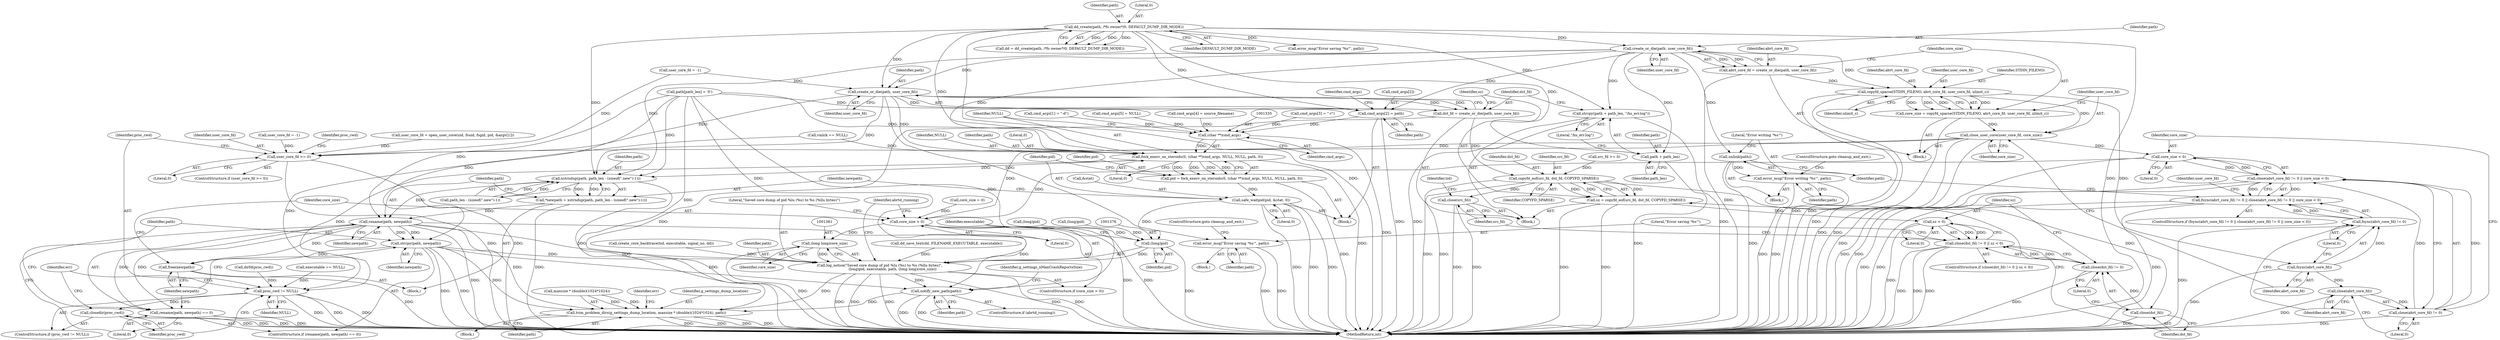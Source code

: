digraph "0_abrt_3c1b60cfa62d39e5fff5a53a5bc53dae189e740e@API" {
"1001148" [label="(Call,create_or_die(path, user_core_fd))"];
"1000775" [label="(Call,dd_create(path, /*fs owner*/0, DEFAULT_DUMP_DIR_MODE))"];
"1001146" [label="(Call,abrt_core_fd = create_or_die(path, user_core_fd))"];
"1001153" [label="(Call,copyfd_sparse(STDIN_FILENO, abrt_core_fd, user_core_fd, ulimit_c))"];
"1001151" [label="(Call,core_size = copyfd_sparse(STDIN_FILENO, abrt_core_fd, user_core_fd, ulimit_c))"];
"1001158" [label="(Call,close_user_core(user_core_fd, core_size))"];
"1001172" [label="(Call,core_size < 0)"];
"1001167" [label="(Call,close(abrt_core_fd) != 0 || core_size < 0)"];
"1001162" [label="(Call,fsync(abrt_core_fd) != 0 || close(abrt_core_fd) != 0 || core_size < 0)"];
"1001370" [label="(Call,core_size > 0)"];
"1001380" [label="(Call,(long long)core_size)"];
"1001373" [label="(Call,log_notice(\"Saved core dump of pid %lu (%s) to %s (%llu bytes)\",\n                       (long)pid, executable, path, (long long)core_size))"];
"1001385" [label="(Call,notify_new_path(path))"];
"1001403" [label="(Call,trim_problem_dirs(g_settings_dump_location, maxsize * (double)(1024*1024), path))"];
"1001429" [label="(Call,user_core_fd >= 0)"];
"1001164" [label="(Call,fsync(abrt_core_fd))"];
"1001163" [label="(Call,fsync(abrt_core_fd) != 0)"];
"1001169" [label="(Call,close(abrt_core_fd))"];
"1001168" [label="(Call,close(abrt_core_fd) != 0)"];
"1001176" [label="(Call,unlink(path))"];
"1001178" [label="(Call,error_msg(\"Error writing '%s'\", path))"];
"1001234" [label="(Call,strcpy(path + path_len, \"/hs_err.log\"))"];
"1001235" [label="(Call,path + path_len)"];
"1001242" [label="(Call,create_or_die(path, user_core_fd))"];
"1001240" [label="(Call,dst_fd = create_or_die(path, user_core_fd))"];
"1001248" [label="(Call,copyfd_eof(src_fd, dst_fd, COPYFD_SPARSE))"];
"1001246" [label="(Call,sz = copyfd_eof(src_fd, dst_fd, COPYFD_SPARSE))"];
"1001258" [label="(Call,sz < 0)"];
"1001253" [label="(Call,close(dst_fd) != 0 || sz < 0)"];
"1001255" [label="(Call,close(dst_fd))"];
"1001254" [label="(Call,close(dst_fd) != 0)"];
"1001266" [label="(Call,close(src_fd))"];
"1001262" [label="(Call,error_msg(\"Error saving '%s'\", path))"];
"1001309" [label="(Call,cmd_args[2] = path)"];
"1001334" [label="(Call,(char **)cmd_args)"];
"1001332" [label="(Call,fork_execv_on_steroids(0, (char **)cmd_args, NULL, NULL, path, 0))"];
"1001330" [label="(Call,pid = fork_execv_on_steroids(0, (char **)cmd_args, NULL, NULL, path, 0))"];
"1001342" [label="(Call,safe_waitpid(pid, &stat, 0))"];
"1001375" [label="(Call,(long)pid)"];
"1001350" [label="(Call,xstrndup(path, path_len - (sizeof(\".new\")-1)))"];
"1001348" [label="(Call,*newpath = xstrndup(path, path_len - (sizeof(\".new\")-1)))"];
"1001360" [label="(Call,rename(path, newpath))"];
"1001359" [label="(Call,rename(path, newpath) == 0)"];
"1001364" [label="(Call,strcpy(path, newpath))"];
"1001367" [label="(Call,free(newpath))"];
"1001438" [label="(Call,proc_cwd != NULL)"];
"1001441" [label="(Call,closedir(proc_cwd))"];
"1000773" [label="(Call,dd = dd_create(path, /*fs owner*/0, DEFAULT_DUMP_DIR_MODE))"];
"1001259" [label="(Identifier,sz)"];
"1001258" [label="(Call,sz < 0)"];
"1001352" [label="(Call,path_len - (sizeof(\".new\")-1))"];
"1001349" [label="(Identifier,newpath)"];
"1001264" [label="(Identifier,path)"];
"1001331" [label="(Identifier,pid)"];
"1001378" [label="(Identifier,executable)"];
"1001386" [label="(Identifier,path)"];
"1001284" [label="(Call,path[path_len] = '\0')"];
"1001362" [label="(Identifier,newpath)"];
"1001434" [label="(Identifier,proc_cwd)"];
"1001179" [label="(Literal,\"Error writing '%s'\")"];
"1001178" [label="(Call,error_msg(\"Error writing '%s'\", path))"];
"1001241" [label="(Identifier,dst_fd)"];
"1001248" [label="(Call,copyfd_eof(src_fd, dst_fd, COPYFD_SPARSE))"];
"1001310" [label="(Call,cmd_args[2])"];
"1001257" [label="(Literal,0)"];
"1001271" [label="(Identifier,tid)"];
"1001340" [label="(Literal,0)"];
"1000776" [label="(Identifier,path)"];
"1000992" [label="(Call,dd_save_text(dd, FILENAME_EXECUTABLE, executable))"];
"1001440" [label="(Identifier,NULL)"];
"1001336" [label="(Identifier,cmd_args)"];
"1000777" [label="(Literal,0)"];
"1001181" [label="(ControlStructure,goto cleanup_and_exit;)"];
"1001350" [label="(Call,xstrndup(path, path_len - (sizeof(\".new\")-1)))"];
"1001161" [label="(ControlStructure,if (fsync(abrt_core_fd) != 0 || close(abrt_core_fd) != 0 || core_size < 0))"];
"1001189" [label="(Identifier,user_core_fd)"];
"1001433" [label="(Call,dirfd(proc_cwd))"];
"1000567" [label="(Call,user_core_fd = open_user_core(uid, fsuid, fsgid, pid, &argv[1]))"];
"1001439" [label="(Identifier,proc_cwd)"];
"1001445" [label="(MethodReturn,int)"];
"1001251" [label="(Identifier,COPYFD_SPARSE)"];
"1001164" [label="(Call,fsync(abrt_core_fd))"];
"1001385" [label="(Call,notify_new_path(path))"];
"1001253" [label="(Call,close(dst_fd) != 0 || sz < 0)"];
"1001261" [label="(Block,)"];
"1001249" [label="(Identifier,src_fd)"];
"1000781" [label="(Block,)"];
"1001324" [label="(Call,cmd_args[5] = NULL)"];
"1001247" [label="(Identifier,sz)"];
"1001149" [label="(Identifier,path)"];
"1001384" [label="(Identifier,abrtd_running)"];
"1001389" [label="(Identifier,g_settings_nMaxCrashReportsSize)"];
"1001238" [label="(Literal,\"/hs_err.log\")"];
"1001316" [label="(Identifier,cmd_args)"];
"1001363" [label="(Literal,0)"];
"1001441" [label="(Call,closedir(proc_cwd))"];
"1001369" [label="(ControlStructure,if (core_size > 0))"];
"1001391" [label="(Block,)"];
"1001176" [label="(Call,unlink(path))"];
"1001244" [label="(Identifier,user_core_fd)"];
"1001233" [label="(Block,)"];
"1001162" [label="(Call,fsync(abrt_core_fd) != 0 || close(abrt_core_fd) != 0 || core_size < 0)"];
"1001428" [label="(ControlStructure,if (user_core_fd >= 0))"];
"1001236" [label="(Identifier,path)"];
"1001267" [label="(Identifier,src_fd)"];
"1001295" [label="(Block,)"];
"1001255" [label="(Call,close(dst_fd))"];
"1001148" [label="(Call,create_or_die(path, user_core_fd))"];
"1001265" [label="(ControlStructure,goto cleanup_and_exit;)"];
"1000778" [label="(Identifier,DEFAULT_DUMP_DIR_MODE)"];
"1001246" [label="(Call,sz = copyfd_eof(src_fd, dst_fd, COPYFD_SPARSE))"];
"1001274" [label="(Call,create_core_backtrace(tid, executable, signal_no, dd))"];
"1001368" [label="(Identifier,newpath)"];
"1001243" [label="(Identifier,path)"];
"1001171" [label="(Literal,0)"];
"1001256" [label="(Identifier,dst_fd)"];
"1001379" [label="(Identifier,path)"];
"1001412" [label="(Identifier,path)"];
"1001333" [label="(Literal,0)"];
"1001344" [label="(Call,&stat)"];
"1001175" [label="(Block,)"];
"1001165" [label="(Identifier,abrt_core_fd)"];
"1001254" [label="(Call,close(dst_fd) != 0)"];
"1001405" [label="(Call,maxsize * (double)(1024*1024))"];
"1001358" [label="(ControlStructure,if (rename(path, newpath) == 0))"];
"1001366" [label="(Identifier,newpath)"];
"1001314" [label="(Call,cmd_args[3] = \"-r\")"];
"1001444" [label="(Identifier,err)"];
"1001157" [label="(Identifier,ulimit_c)"];
"1001240" [label="(Call,dst_fd = create_or_die(path, user_core_fd))"];
"1001252" [label="(ControlStructure,if (close(dst_fd) != 0 || sz < 0))"];
"1001442" [label="(Identifier,proc_cwd)"];
"1001168" [label="(Call,close(abrt_core_fd) != 0)"];
"1001371" [label="(Identifier,core_size)"];
"1001430" [label="(Identifier,user_core_fd)"];
"1001146" [label="(Call,abrt_core_fd = create_or_die(path, user_core_fd))"];
"1001139" [label="(Call,core_size = 0)"];
"1001438" [label="(Call,proc_cwd != NULL)"];
"1001403" [label="(Call,trim_problem_dirs(g_settings_dump_location, maxsize * (double)(1024*1024), path))"];
"1001343" [label="(Identifier,pid)"];
"1001242" [label="(Call,create_or_die(path, user_core_fd))"];
"1001167" [label="(Call,close(abrt_core_fd) != 0 || core_size < 0)"];
"1001338" [label="(Identifier,NULL)"];
"1001431" [label="(Literal,0)"];
"1001170" [label="(Identifier,abrt_core_fd)"];
"1001370" [label="(Call,core_size > 0)"];
"1001156" [label="(Identifier,user_core_fd)"];
"1001150" [label="(Identifier,user_core_fd)"];
"1001158" [label="(Call,close_user_core(user_core_fd, core_size))"];
"1001166" [label="(Literal,0)"];
"1001230" [label="(Call,src_fd >= 0)"];
"1001304" [label="(Call,cmd_args[1] = \"-d\")"];
"1001334" [label="(Call,(char **)cmd_args)"];
"1001180" [label="(Identifier,path)"];
"1001383" [label="(ControlStructure,if (abrtd_running))"];
"1001337" [label="(Identifier,NULL)"];
"1001260" [label="(Literal,0)"];
"1001330" [label="(Call,pid = fork_execv_on_steroids(0, (char **)cmd_args, NULL, NULL, path, 0))"];
"1001414" [label="(Identifier,err)"];
"1001437" [label="(ControlStructure,if (proc_cwd != NULL))"];
"1001154" [label="(Identifier,STDIN_FILENO)"];
"1001235" [label="(Call,path + path_len)"];
"1001188" [label="(Call,user_core_fd = -1)"];
"1001332" [label="(Call,fork_execv_on_steroids(0, (char **)cmd_args, NULL, NULL, path, 0))"];
"1001380" [label="(Call,(long long)core_size)"];
"1001134" [label="(Call,error_msg(\"Error saving '%s'\", path))"];
"1001382" [label="(Identifier,core_size)"];
"1001155" [label="(Identifier,abrt_core_fd)"];
"1001404" [label="(Identifier,g_settings_dump_location)"];
"1001365" [label="(Identifier,path)"];
"1000557" [label="(Call,user_core_fd = -1)"];
"1001313" [label="(Identifier,path)"];
"1001351" [label="(Identifier,path)"];
"1001377" [label="(Identifier,pid)"];
"1001319" [label="(Call,cmd_args[4] = source_filename)"];
"1001172" [label="(Call,core_size < 0)"];
"1001163" [label="(Call,fsync(abrt_core_fd) != 0)"];
"1001375" [label="(Call,(long)pid)"];
"1001339" [label="(Identifier,path)"];
"1001219" [label="(Call,(long)pid)"];
"1001262" [label="(Call,error_msg(\"Error saving '%s'\", path))"];
"1001169" [label="(Call,close(abrt_core_fd))"];
"1001346" [label="(Literal,0)"];
"1001237" [label="(Identifier,path_len)"];
"1001173" [label="(Identifier,core_size)"];
"1001429" [label="(Call,user_core_fd >= 0)"];
"1001100" [label="(Call,vmlck == NULL)"];
"1001361" [label="(Identifier,path)"];
"1001159" [label="(Identifier,user_core_fd)"];
"1001198" [label="(Call,(long)pid)"];
"1001153" [label="(Call,copyfd_sparse(STDIN_FILENO, abrt_core_fd, user_core_fd, ulimit_c))"];
"1001144" [label="(Block,)"];
"1001174" [label="(Literal,0)"];
"1001348" [label="(Call,*newpath = xstrndup(path, path_len - (sizeof(\".new\")-1)))"];
"1001364" [label="(Call,strcpy(path, newpath))"];
"1001359" [label="(Call,rename(path, newpath) == 0)"];
"1000775" [label="(Call,dd_create(path, /*fs owner*/0, DEFAULT_DUMP_DIR_MODE))"];
"1001160" [label="(Identifier,core_size)"];
"1000579" [label="(Call,executable == NULL)"];
"1001151" [label="(Call,core_size = copyfd_sparse(STDIN_FILENO, abrt_core_fd, user_core_fd, ulimit_c))"];
"1001342" [label="(Call,safe_waitpid(pid, &stat, 0))"];
"1001147" [label="(Identifier,abrt_core_fd)"];
"1001373" [label="(Call,log_notice(\"Saved core dump of pid %lu (%s) to %s (%llu bytes)\",\n                       (long)pid, executable, path, (long long)core_size))"];
"1001374" [label="(Literal,\"Saved core dump of pid %lu (%s) to %s (%llu bytes)\")"];
"1001152" [label="(Identifier,core_size)"];
"1001263" [label="(Literal,\"Error saving '%s'\")"];
"1001367" [label="(Call,free(newpath))"];
"1001372" [label="(Literal,0)"];
"1001309" [label="(Call,cmd_args[2] = path)"];
"1001266" [label="(Call,close(src_fd))"];
"1001234" [label="(Call,strcpy(path + path_len, \"/hs_err.log\"))"];
"1001177" [label="(Identifier,path)"];
"1001360" [label="(Call,rename(path, newpath))"];
"1001250" [label="(Identifier,dst_fd)"];
"1001148" -> "1001146"  [label="AST: "];
"1001148" -> "1001150"  [label="CFG: "];
"1001149" -> "1001148"  [label="AST: "];
"1001150" -> "1001148"  [label="AST: "];
"1001146" -> "1001148"  [label="CFG: "];
"1001148" -> "1001146"  [label="DDG: "];
"1001148" -> "1001146"  [label="DDG: "];
"1000775" -> "1001148"  [label="DDG: "];
"1001148" -> "1001153"  [label="DDG: "];
"1001148" -> "1001176"  [label="DDG: "];
"1001148" -> "1001234"  [label="DDG: "];
"1001148" -> "1001235"  [label="DDG: "];
"1001148" -> "1001242"  [label="DDG: "];
"1001148" -> "1001309"  [label="DDG: "];
"1001148" -> "1001332"  [label="DDG: "];
"1001148" -> "1001350"  [label="DDG: "];
"1000775" -> "1000773"  [label="AST: "];
"1000775" -> "1000778"  [label="CFG: "];
"1000776" -> "1000775"  [label="AST: "];
"1000777" -> "1000775"  [label="AST: "];
"1000778" -> "1000775"  [label="AST: "];
"1000773" -> "1000775"  [label="CFG: "];
"1000775" -> "1001445"  [label="DDG: "];
"1000775" -> "1001445"  [label="DDG: "];
"1000775" -> "1000773"  [label="DDG: "];
"1000775" -> "1000773"  [label="DDG: "];
"1000775" -> "1000773"  [label="DDG: "];
"1000775" -> "1001134"  [label="DDG: "];
"1000775" -> "1001234"  [label="DDG: "];
"1000775" -> "1001235"  [label="DDG: "];
"1000775" -> "1001242"  [label="DDG: "];
"1000775" -> "1001309"  [label="DDG: "];
"1000775" -> "1001332"  [label="DDG: "];
"1000775" -> "1001350"  [label="DDG: "];
"1001146" -> "1001144"  [label="AST: "];
"1001147" -> "1001146"  [label="AST: "];
"1001152" -> "1001146"  [label="CFG: "];
"1001146" -> "1001445"  [label="DDG: "];
"1001146" -> "1001153"  [label="DDG: "];
"1001153" -> "1001151"  [label="AST: "];
"1001153" -> "1001157"  [label="CFG: "];
"1001154" -> "1001153"  [label="AST: "];
"1001155" -> "1001153"  [label="AST: "];
"1001156" -> "1001153"  [label="AST: "];
"1001157" -> "1001153"  [label="AST: "];
"1001151" -> "1001153"  [label="CFG: "];
"1001153" -> "1001445"  [label="DDG: "];
"1001153" -> "1001445"  [label="DDG: "];
"1001153" -> "1001151"  [label="DDG: "];
"1001153" -> "1001151"  [label="DDG: "];
"1001153" -> "1001151"  [label="DDG: "];
"1001153" -> "1001151"  [label="DDG: "];
"1001153" -> "1001158"  [label="DDG: "];
"1001153" -> "1001164"  [label="DDG: "];
"1001151" -> "1001144"  [label="AST: "];
"1001152" -> "1001151"  [label="AST: "];
"1001159" -> "1001151"  [label="CFG: "];
"1001151" -> "1001445"  [label="DDG: "];
"1001151" -> "1001158"  [label="DDG: "];
"1001158" -> "1001144"  [label="AST: "];
"1001158" -> "1001160"  [label="CFG: "];
"1001159" -> "1001158"  [label="AST: "];
"1001160" -> "1001158"  [label="AST: "];
"1001165" -> "1001158"  [label="CFG: "];
"1001158" -> "1001445"  [label="DDG: "];
"1001158" -> "1001445"  [label="DDG: "];
"1001158" -> "1001172"  [label="DDG: "];
"1001158" -> "1001370"  [label="DDG: "];
"1001158" -> "1001429"  [label="DDG: "];
"1001172" -> "1001167"  [label="AST: "];
"1001172" -> "1001174"  [label="CFG: "];
"1001173" -> "1001172"  [label="AST: "];
"1001174" -> "1001172"  [label="AST: "];
"1001167" -> "1001172"  [label="CFG: "];
"1001172" -> "1001445"  [label="DDG: "];
"1001172" -> "1001167"  [label="DDG: "];
"1001172" -> "1001167"  [label="DDG: "];
"1001172" -> "1001370"  [label="DDG: "];
"1001167" -> "1001162"  [label="AST: "];
"1001167" -> "1001168"  [label="CFG: "];
"1001168" -> "1001167"  [label="AST: "];
"1001162" -> "1001167"  [label="CFG: "];
"1001167" -> "1001445"  [label="DDG: "];
"1001167" -> "1001445"  [label="DDG: "];
"1001167" -> "1001162"  [label="DDG: "];
"1001167" -> "1001162"  [label="DDG: "];
"1001168" -> "1001167"  [label="DDG: "];
"1001168" -> "1001167"  [label="DDG: "];
"1001162" -> "1001161"  [label="AST: "];
"1001162" -> "1001163"  [label="CFG: "];
"1001163" -> "1001162"  [label="AST: "];
"1001177" -> "1001162"  [label="CFG: "];
"1001189" -> "1001162"  [label="CFG: "];
"1001162" -> "1001445"  [label="DDG: "];
"1001162" -> "1001445"  [label="DDG: "];
"1001162" -> "1001445"  [label="DDG: "];
"1001163" -> "1001162"  [label="DDG: "];
"1001163" -> "1001162"  [label="DDG: "];
"1001370" -> "1001369"  [label="AST: "];
"1001370" -> "1001372"  [label="CFG: "];
"1001371" -> "1001370"  [label="AST: "];
"1001372" -> "1001370"  [label="AST: "];
"1001374" -> "1001370"  [label="CFG: "];
"1001384" -> "1001370"  [label="CFG: "];
"1001370" -> "1001445"  [label="DDG: "];
"1001370" -> "1001445"  [label="DDG: "];
"1001139" -> "1001370"  [label="DDG: "];
"1001370" -> "1001380"  [label="DDG: "];
"1001380" -> "1001373"  [label="AST: "];
"1001380" -> "1001382"  [label="CFG: "];
"1001381" -> "1001380"  [label="AST: "];
"1001382" -> "1001380"  [label="AST: "];
"1001373" -> "1001380"  [label="CFG: "];
"1001380" -> "1001445"  [label="DDG: "];
"1001380" -> "1001373"  [label="DDG: "];
"1001373" -> "1001369"  [label="AST: "];
"1001374" -> "1001373"  [label="AST: "];
"1001375" -> "1001373"  [label="AST: "];
"1001378" -> "1001373"  [label="AST: "];
"1001379" -> "1001373"  [label="AST: "];
"1001384" -> "1001373"  [label="CFG: "];
"1001373" -> "1001445"  [label="DDG: "];
"1001373" -> "1001445"  [label="DDG: "];
"1001373" -> "1001445"  [label="DDG: "];
"1001373" -> "1001445"  [label="DDG: "];
"1001373" -> "1001445"  [label="DDG: "];
"1001375" -> "1001373"  [label="DDG: "];
"1001274" -> "1001373"  [label="DDG: "];
"1000992" -> "1001373"  [label="DDG: "];
"1001284" -> "1001373"  [label="DDG: "];
"1001364" -> "1001373"  [label="DDG: "];
"1001360" -> "1001373"  [label="DDG: "];
"1001373" -> "1001385"  [label="DDG: "];
"1001373" -> "1001403"  [label="DDG: "];
"1001385" -> "1001383"  [label="AST: "];
"1001385" -> "1001386"  [label="CFG: "];
"1001386" -> "1001385"  [label="AST: "];
"1001389" -> "1001385"  [label="CFG: "];
"1001385" -> "1001445"  [label="DDG: "];
"1001385" -> "1001445"  [label="DDG: "];
"1001284" -> "1001385"  [label="DDG: "];
"1001364" -> "1001385"  [label="DDG: "];
"1001360" -> "1001385"  [label="DDG: "];
"1001385" -> "1001403"  [label="DDG: "];
"1001403" -> "1001391"  [label="AST: "];
"1001403" -> "1001412"  [label="CFG: "];
"1001404" -> "1001403"  [label="AST: "];
"1001405" -> "1001403"  [label="AST: "];
"1001412" -> "1001403"  [label="AST: "];
"1001414" -> "1001403"  [label="CFG: "];
"1001403" -> "1001445"  [label="DDG: "];
"1001403" -> "1001445"  [label="DDG: "];
"1001403" -> "1001445"  [label="DDG: "];
"1001403" -> "1001445"  [label="DDG: "];
"1001405" -> "1001403"  [label="DDG: "];
"1001405" -> "1001403"  [label="DDG: "];
"1001284" -> "1001403"  [label="DDG: "];
"1001364" -> "1001403"  [label="DDG: "];
"1001360" -> "1001403"  [label="DDG: "];
"1001429" -> "1001428"  [label="AST: "];
"1001429" -> "1001431"  [label="CFG: "];
"1001430" -> "1001429"  [label="AST: "];
"1001431" -> "1001429"  [label="AST: "];
"1001434" -> "1001429"  [label="CFG: "];
"1001439" -> "1001429"  [label="CFG: "];
"1001429" -> "1001445"  [label="DDG: "];
"1001429" -> "1001445"  [label="DDG: "];
"1000567" -> "1001429"  [label="DDG: "];
"1001188" -> "1001429"  [label="DDG: "];
"1000557" -> "1001429"  [label="DDG: "];
"1001242" -> "1001429"  [label="DDG: "];
"1001164" -> "1001163"  [label="AST: "];
"1001164" -> "1001165"  [label="CFG: "];
"1001165" -> "1001164"  [label="AST: "];
"1001166" -> "1001164"  [label="CFG: "];
"1001164" -> "1001445"  [label="DDG: "];
"1001164" -> "1001163"  [label="DDG: "];
"1001164" -> "1001169"  [label="DDG: "];
"1001163" -> "1001166"  [label="CFG: "];
"1001166" -> "1001163"  [label="AST: "];
"1001170" -> "1001163"  [label="CFG: "];
"1001163" -> "1001445"  [label="DDG: "];
"1001169" -> "1001168"  [label="AST: "];
"1001169" -> "1001170"  [label="CFG: "];
"1001170" -> "1001169"  [label="AST: "];
"1001171" -> "1001169"  [label="CFG: "];
"1001169" -> "1001445"  [label="DDG: "];
"1001169" -> "1001168"  [label="DDG: "];
"1001168" -> "1001171"  [label="CFG: "];
"1001171" -> "1001168"  [label="AST: "];
"1001173" -> "1001168"  [label="CFG: "];
"1001168" -> "1001445"  [label="DDG: "];
"1001176" -> "1001175"  [label="AST: "];
"1001176" -> "1001177"  [label="CFG: "];
"1001177" -> "1001176"  [label="AST: "];
"1001179" -> "1001176"  [label="CFG: "];
"1001176" -> "1001445"  [label="DDG: "];
"1001176" -> "1001178"  [label="DDG: "];
"1001178" -> "1001175"  [label="AST: "];
"1001178" -> "1001180"  [label="CFG: "];
"1001179" -> "1001178"  [label="AST: "];
"1001180" -> "1001178"  [label="AST: "];
"1001181" -> "1001178"  [label="CFG: "];
"1001178" -> "1001445"  [label="DDG: "];
"1001178" -> "1001445"  [label="DDG: "];
"1001234" -> "1001233"  [label="AST: "];
"1001234" -> "1001238"  [label="CFG: "];
"1001235" -> "1001234"  [label="AST: "];
"1001238" -> "1001234"  [label="AST: "];
"1001241" -> "1001234"  [label="CFG: "];
"1001234" -> "1001445"  [label="DDG: "];
"1001234" -> "1001445"  [label="DDG: "];
"1001235" -> "1001237"  [label="CFG: "];
"1001236" -> "1001235"  [label="AST: "];
"1001237" -> "1001235"  [label="AST: "];
"1001238" -> "1001235"  [label="CFG: "];
"1001235" -> "1001445"  [label="DDG: "];
"1001242" -> "1001240"  [label="AST: "];
"1001242" -> "1001244"  [label="CFG: "];
"1001243" -> "1001242"  [label="AST: "];
"1001244" -> "1001242"  [label="AST: "];
"1001240" -> "1001242"  [label="CFG: "];
"1001242" -> "1001240"  [label="DDG: "];
"1001242" -> "1001240"  [label="DDG: "];
"1001188" -> "1001242"  [label="DDG: "];
"1001242" -> "1001262"  [label="DDG: "];
"1001242" -> "1001309"  [label="DDG: "];
"1001242" -> "1001332"  [label="DDG: "];
"1001242" -> "1001350"  [label="DDG: "];
"1001240" -> "1001233"  [label="AST: "];
"1001241" -> "1001240"  [label="AST: "];
"1001247" -> "1001240"  [label="CFG: "];
"1001240" -> "1001445"  [label="DDG: "];
"1001240" -> "1001248"  [label="DDG: "];
"1001248" -> "1001246"  [label="AST: "];
"1001248" -> "1001251"  [label="CFG: "];
"1001249" -> "1001248"  [label="AST: "];
"1001250" -> "1001248"  [label="AST: "];
"1001251" -> "1001248"  [label="AST: "];
"1001246" -> "1001248"  [label="CFG: "];
"1001248" -> "1001445"  [label="DDG: "];
"1001248" -> "1001445"  [label="DDG: "];
"1001248" -> "1001246"  [label="DDG: "];
"1001248" -> "1001246"  [label="DDG: "];
"1001248" -> "1001246"  [label="DDG: "];
"1001230" -> "1001248"  [label="DDG: "];
"1001248" -> "1001255"  [label="DDG: "];
"1001248" -> "1001266"  [label="DDG: "];
"1001246" -> "1001233"  [label="AST: "];
"1001247" -> "1001246"  [label="AST: "];
"1001256" -> "1001246"  [label="CFG: "];
"1001246" -> "1001445"  [label="DDG: "];
"1001246" -> "1001445"  [label="DDG: "];
"1001246" -> "1001258"  [label="DDG: "];
"1001258" -> "1001253"  [label="AST: "];
"1001258" -> "1001260"  [label="CFG: "];
"1001259" -> "1001258"  [label="AST: "];
"1001260" -> "1001258"  [label="AST: "];
"1001253" -> "1001258"  [label="CFG: "];
"1001258" -> "1001445"  [label="DDG: "];
"1001258" -> "1001253"  [label="DDG: "];
"1001258" -> "1001253"  [label="DDG: "];
"1001253" -> "1001252"  [label="AST: "];
"1001253" -> "1001254"  [label="CFG: "];
"1001254" -> "1001253"  [label="AST: "];
"1001263" -> "1001253"  [label="CFG: "];
"1001267" -> "1001253"  [label="CFG: "];
"1001253" -> "1001445"  [label="DDG: "];
"1001253" -> "1001445"  [label="DDG: "];
"1001253" -> "1001445"  [label="DDG: "];
"1001254" -> "1001253"  [label="DDG: "];
"1001254" -> "1001253"  [label="DDG: "];
"1001255" -> "1001254"  [label="AST: "];
"1001255" -> "1001256"  [label="CFG: "];
"1001256" -> "1001255"  [label="AST: "];
"1001257" -> "1001255"  [label="CFG: "];
"1001255" -> "1001445"  [label="DDG: "];
"1001255" -> "1001254"  [label="DDG: "];
"1001254" -> "1001257"  [label="CFG: "];
"1001257" -> "1001254"  [label="AST: "];
"1001259" -> "1001254"  [label="CFG: "];
"1001254" -> "1001445"  [label="DDG: "];
"1001266" -> "1001233"  [label="AST: "];
"1001266" -> "1001267"  [label="CFG: "];
"1001267" -> "1001266"  [label="AST: "];
"1001271" -> "1001266"  [label="CFG: "];
"1001266" -> "1001445"  [label="DDG: "];
"1001266" -> "1001445"  [label="DDG: "];
"1001262" -> "1001261"  [label="AST: "];
"1001262" -> "1001264"  [label="CFG: "];
"1001263" -> "1001262"  [label="AST: "];
"1001264" -> "1001262"  [label="AST: "];
"1001265" -> "1001262"  [label="CFG: "];
"1001262" -> "1001445"  [label="DDG: "];
"1001262" -> "1001445"  [label="DDG: "];
"1001309" -> "1001295"  [label="AST: "];
"1001309" -> "1001313"  [label="CFG: "];
"1001310" -> "1001309"  [label="AST: "];
"1001313" -> "1001309"  [label="AST: "];
"1001316" -> "1001309"  [label="CFG: "];
"1001309" -> "1001445"  [label="DDG: "];
"1001284" -> "1001309"  [label="DDG: "];
"1001309" -> "1001334"  [label="DDG: "];
"1001334" -> "1001332"  [label="AST: "];
"1001334" -> "1001336"  [label="CFG: "];
"1001335" -> "1001334"  [label="AST: "];
"1001336" -> "1001334"  [label="AST: "];
"1001337" -> "1001334"  [label="CFG: "];
"1001334" -> "1001445"  [label="DDG: "];
"1001334" -> "1001332"  [label="DDG: "];
"1001319" -> "1001334"  [label="DDG: "];
"1001314" -> "1001334"  [label="DDG: "];
"1001304" -> "1001334"  [label="DDG: "];
"1001324" -> "1001334"  [label="DDG: "];
"1001332" -> "1001330"  [label="AST: "];
"1001332" -> "1001340"  [label="CFG: "];
"1001333" -> "1001332"  [label="AST: "];
"1001337" -> "1001332"  [label="AST: "];
"1001338" -> "1001332"  [label="AST: "];
"1001339" -> "1001332"  [label="AST: "];
"1001340" -> "1001332"  [label="AST: "];
"1001330" -> "1001332"  [label="CFG: "];
"1001332" -> "1001445"  [label="DDG: "];
"1001332" -> "1001330"  [label="DDG: "];
"1001332" -> "1001330"  [label="DDG: "];
"1001332" -> "1001330"  [label="DDG: "];
"1001332" -> "1001330"  [label="DDG: "];
"1001100" -> "1001332"  [label="DDG: "];
"1001284" -> "1001332"  [label="DDG: "];
"1001332" -> "1001350"  [label="DDG: "];
"1001332" -> "1001438"  [label="DDG: "];
"1001330" -> "1001295"  [label="AST: "];
"1001331" -> "1001330"  [label="AST: "];
"1001343" -> "1001330"  [label="CFG: "];
"1001330" -> "1001445"  [label="DDG: "];
"1001330" -> "1001342"  [label="DDG: "];
"1001342" -> "1001295"  [label="AST: "];
"1001342" -> "1001346"  [label="CFG: "];
"1001343" -> "1001342"  [label="AST: "];
"1001344" -> "1001342"  [label="AST: "];
"1001346" -> "1001342"  [label="AST: "];
"1001349" -> "1001342"  [label="CFG: "];
"1001342" -> "1001445"  [label="DDG: "];
"1001342" -> "1001445"  [label="DDG: "];
"1001342" -> "1001445"  [label="DDG: "];
"1001342" -> "1001375"  [label="DDG: "];
"1001375" -> "1001377"  [label="CFG: "];
"1001376" -> "1001375"  [label="AST: "];
"1001377" -> "1001375"  [label="AST: "];
"1001378" -> "1001375"  [label="CFG: "];
"1001375" -> "1001445"  [label="DDG: "];
"1001219" -> "1001375"  [label="DDG: "];
"1001198" -> "1001375"  [label="DDG: "];
"1001350" -> "1001348"  [label="AST: "];
"1001350" -> "1001352"  [label="CFG: "];
"1001351" -> "1001350"  [label="AST: "];
"1001352" -> "1001350"  [label="AST: "];
"1001348" -> "1001350"  [label="CFG: "];
"1001350" -> "1001445"  [label="DDG: "];
"1001350" -> "1001348"  [label="DDG: "];
"1001350" -> "1001348"  [label="DDG: "];
"1001284" -> "1001350"  [label="DDG: "];
"1001352" -> "1001350"  [label="DDG: "];
"1001352" -> "1001350"  [label="DDG: "];
"1001350" -> "1001360"  [label="DDG: "];
"1001348" -> "1000781"  [label="AST: "];
"1001349" -> "1001348"  [label="AST: "];
"1001361" -> "1001348"  [label="CFG: "];
"1001348" -> "1001445"  [label="DDG: "];
"1001348" -> "1001360"  [label="DDG: "];
"1001360" -> "1001359"  [label="AST: "];
"1001360" -> "1001362"  [label="CFG: "];
"1001361" -> "1001360"  [label="AST: "];
"1001362" -> "1001360"  [label="AST: "];
"1001363" -> "1001360"  [label="CFG: "];
"1001360" -> "1001445"  [label="DDG: "];
"1001360" -> "1001359"  [label="DDG: "];
"1001360" -> "1001359"  [label="DDG: "];
"1001284" -> "1001360"  [label="DDG: "];
"1001360" -> "1001364"  [label="DDG: "];
"1001360" -> "1001364"  [label="DDG: "];
"1001360" -> "1001367"  [label="DDG: "];
"1001359" -> "1001358"  [label="AST: "];
"1001359" -> "1001363"  [label="CFG: "];
"1001363" -> "1001359"  [label="AST: "];
"1001365" -> "1001359"  [label="CFG: "];
"1001368" -> "1001359"  [label="CFG: "];
"1001359" -> "1001445"  [label="DDG: "];
"1001359" -> "1001445"  [label="DDG: "];
"1001364" -> "1001358"  [label="AST: "];
"1001364" -> "1001366"  [label="CFG: "];
"1001365" -> "1001364"  [label="AST: "];
"1001366" -> "1001364"  [label="AST: "];
"1001368" -> "1001364"  [label="CFG: "];
"1001364" -> "1001445"  [label="DDG: "];
"1001364" -> "1001445"  [label="DDG: "];
"1001284" -> "1001364"  [label="DDG: "];
"1001364" -> "1001367"  [label="DDG: "];
"1001367" -> "1000781"  [label="AST: "];
"1001367" -> "1001368"  [label="CFG: "];
"1001368" -> "1001367"  [label="AST: "];
"1001371" -> "1001367"  [label="CFG: "];
"1001367" -> "1001445"  [label="DDG: "];
"1001438" -> "1001437"  [label="AST: "];
"1001438" -> "1001440"  [label="CFG: "];
"1001439" -> "1001438"  [label="AST: "];
"1001440" -> "1001438"  [label="AST: "];
"1001442" -> "1001438"  [label="CFG: "];
"1001444" -> "1001438"  [label="CFG: "];
"1001438" -> "1001445"  [label="DDG: "];
"1001438" -> "1001445"  [label="DDG: "];
"1001438" -> "1001445"  [label="DDG: "];
"1001433" -> "1001438"  [label="DDG: "];
"1001100" -> "1001438"  [label="DDG: "];
"1000579" -> "1001438"  [label="DDG: "];
"1001438" -> "1001441"  [label="DDG: "];
"1001441" -> "1001437"  [label="AST: "];
"1001441" -> "1001442"  [label="CFG: "];
"1001442" -> "1001441"  [label="AST: "];
"1001444" -> "1001441"  [label="CFG: "];
"1001441" -> "1001445"  [label="DDG: "];
"1001441" -> "1001445"  [label="DDG: "];
}
